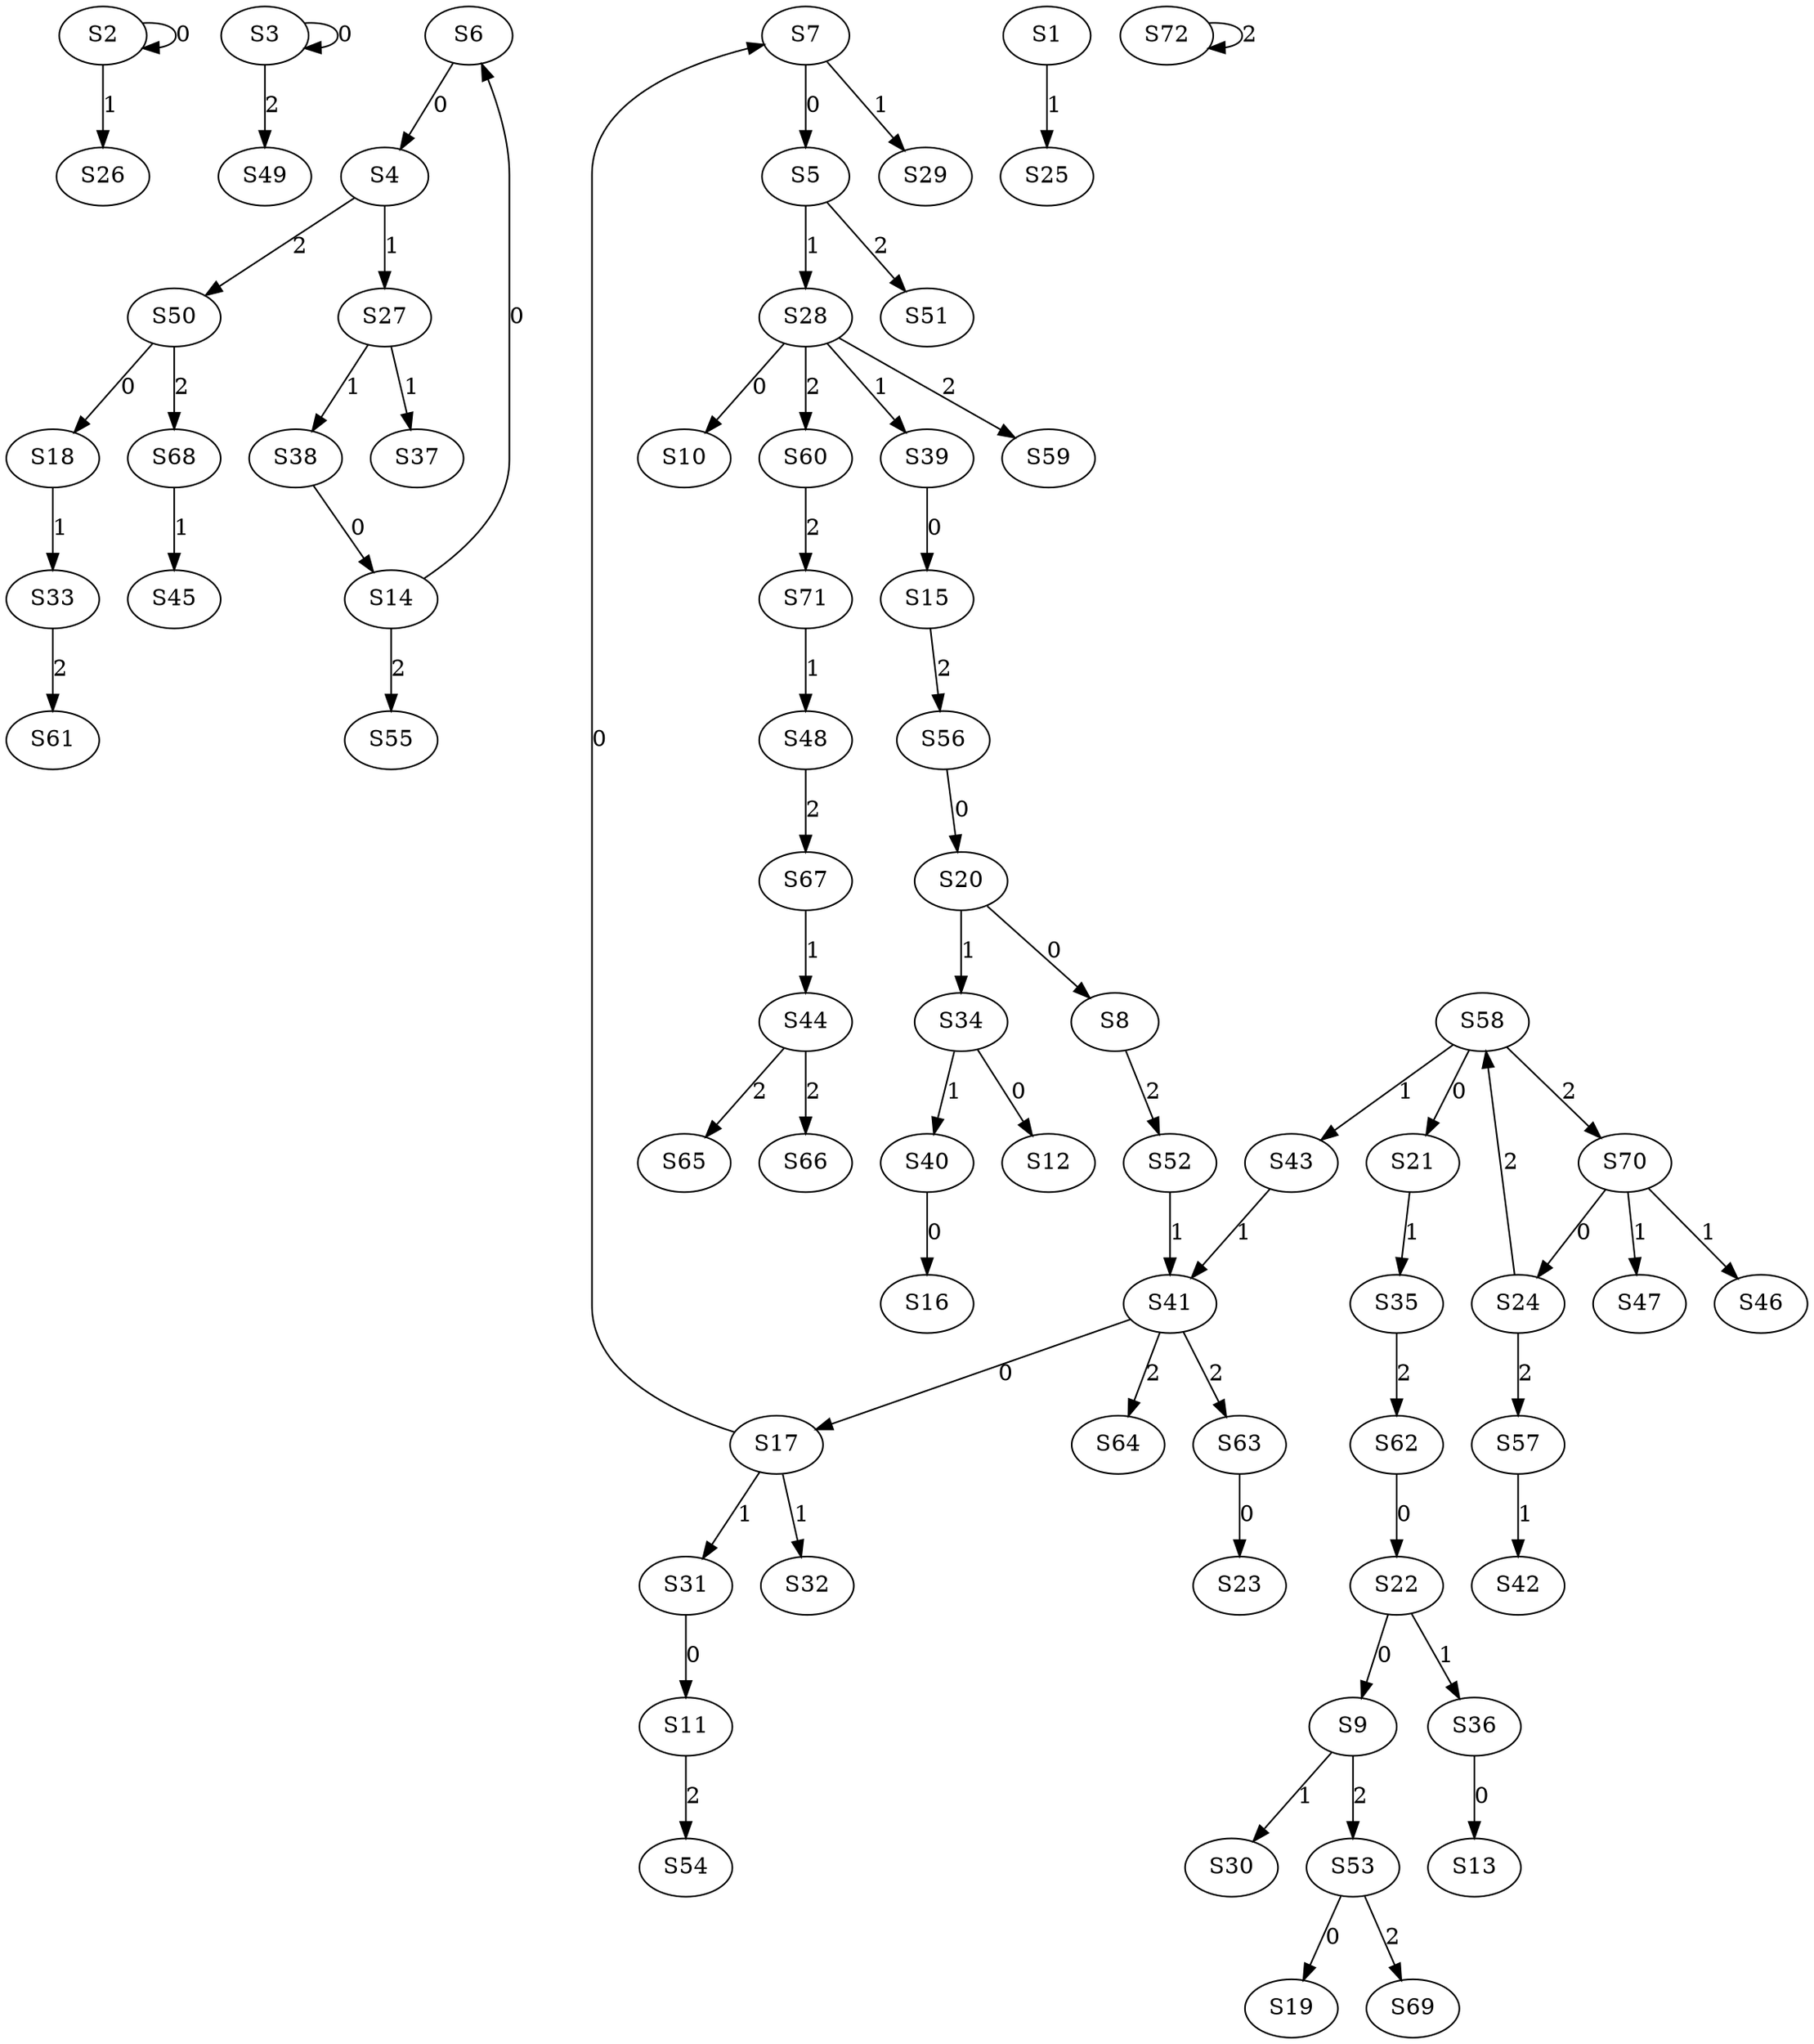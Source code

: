strict digraph {
	S2 -> S2 [ label = 0 ];
	S3 -> S3 [ label = 0 ];
	S6 -> S4 [ label = 0 ];
	S7 -> S5 [ label = 0 ];
	S14 -> S6 [ label = 0 ];
	S17 -> S7 [ label = 0 ];
	S20 -> S8 [ label = 0 ];
	S22 -> S9 [ label = 0 ];
	S28 -> S10 [ label = 0 ];
	S31 -> S11 [ label = 0 ];
	S34 -> S12 [ label = 0 ];
	S36 -> S13 [ label = 0 ];
	S38 -> S14 [ label = 0 ];
	S39 -> S15 [ label = 0 ];
	S40 -> S16 [ label = 0 ];
	S41 -> S17 [ label = 0 ];
	S50 -> S18 [ label = 0 ];
	S53 -> S19 [ label = 0 ];
	S56 -> S20 [ label = 0 ];
	S58 -> S21 [ label = 0 ];
	S62 -> S22 [ label = 0 ];
	S63 -> S23 [ label = 0 ];
	S70 -> S24 [ label = 0 ];
	S1 -> S25 [ label = 1 ];
	S2 -> S26 [ label = 1 ];
	S4 -> S27 [ label = 1 ];
	S5 -> S28 [ label = 1 ];
	S7 -> S29 [ label = 1 ];
	S9 -> S30 [ label = 1 ];
	S17 -> S31 [ label = 1 ];
	S17 -> S32 [ label = 1 ];
	S18 -> S33 [ label = 1 ];
	S20 -> S34 [ label = 1 ];
	S21 -> S35 [ label = 1 ];
	S22 -> S36 [ label = 1 ];
	S27 -> S37 [ label = 1 ];
	S27 -> S38 [ label = 1 ];
	S28 -> S39 [ label = 1 ];
	S34 -> S40 [ label = 1 ];
	S43 -> S41 [ label = 1 ];
	S57 -> S42 [ label = 1 ];
	S58 -> S43 [ label = 1 ];
	S67 -> S44 [ label = 1 ];
	S68 -> S45 [ label = 1 ];
	S70 -> S46 [ label = 1 ];
	S70 -> S47 [ label = 1 ];
	S71 -> S48 [ label = 1 ];
	S3 -> S49 [ label = 2 ];
	S4 -> S50 [ label = 2 ];
	S5 -> S51 [ label = 2 ];
	S8 -> S52 [ label = 2 ];
	S9 -> S53 [ label = 2 ];
	S11 -> S54 [ label = 2 ];
	S14 -> S55 [ label = 2 ];
	S15 -> S56 [ label = 2 ];
	S24 -> S57 [ label = 2 ];
	S24 -> S58 [ label = 2 ];
	S28 -> S59 [ label = 2 ];
	S28 -> S60 [ label = 2 ];
	S33 -> S61 [ label = 2 ];
	S35 -> S62 [ label = 2 ];
	S41 -> S63 [ label = 2 ];
	S41 -> S64 [ label = 2 ];
	S44 -> S65 [ label = 2 ];
	S44 -> S66 [ label = 2 ];
	S48 -> S67 [ label = 2 ];
	S50 -> S68 [ label = 2 ];
	S53 -> S69 [ label = 2 ];
	S58 -> S70 [ label = 2 ];
	S60 -> S71 [ label = 2 ];
	S72 -> S72 [ label = 2 ];
	S52 -> S41 [ label = 1 ];
}